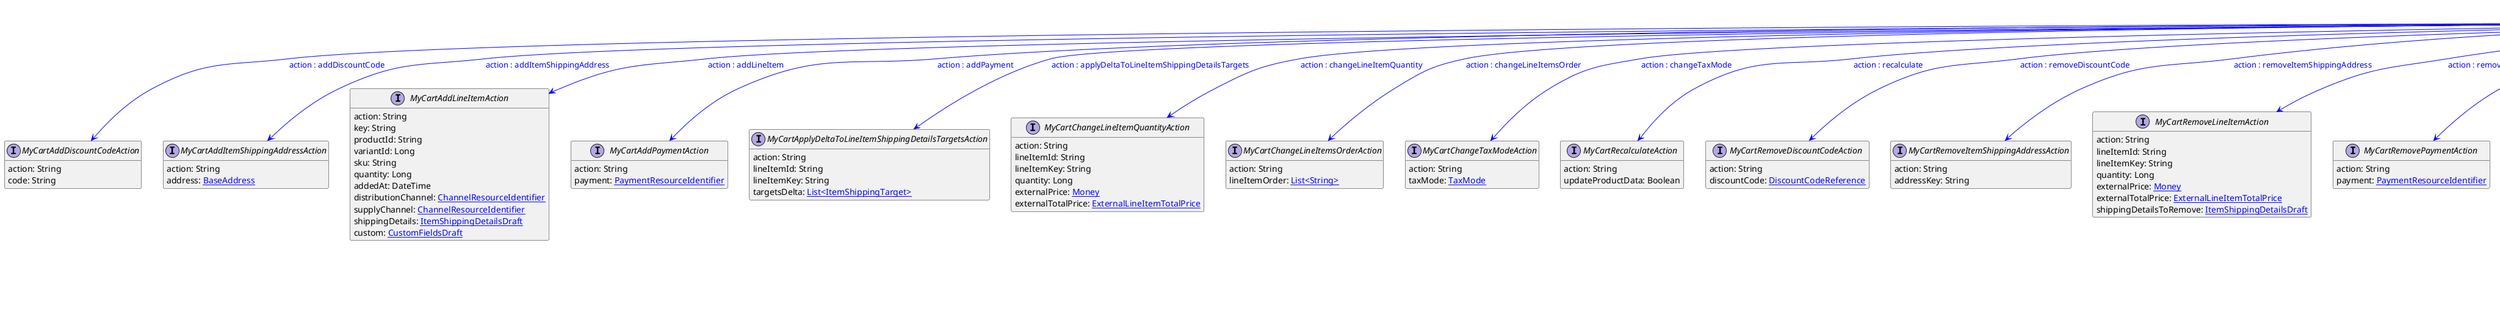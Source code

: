 @startuml

hide empty fields
hide empty methods
legend
|= |= line |
|<back:black>   </back>| inheritance |
|<back:green>   </back>| property reference |
|<back:blue>   </back>| discriminated class |
endlegend
interface MyCartUpdateAction [[MyCartUpdateAction.svg]]  {
    action: String
}


interface MyCartAddDiscountCodeAction [[MyCartAddDiscountCodeAction.svg]]  {
    action: String
    code: String
}
interface MyCartAddItemShippingAddressAction [[MyCartAddItemShippingAddressAction.svg]]  {
    action: String
    address: [[BaseAddress.svg BaseAddress]]
}
interface MyCartAddLineItemAction [[MyCartAddLineItemAction.svg]]  {
    action: String
    key: String
    productId: String
    variantId: Long
    sku: String
    quantity: Long
    addedAt: DateTime
    distributionChannel: [[ChannelResourceIdentifier.svg ChannelResourceIdentifier]]
    supplyChannel: [[ChannelResourceIdentifier.svg ChannelResourceIdentifier]]
    shippingDetails: [[ItemShippingDetailsDraft.svg ItemShippingDetailsDraft]]
    custom: [[CustomFieldsDraft.svg CustomFieldsDraft]]
}
interface MyCartAddPaymentAction [[MyCartAddPaymentAction.svg]]  {
    action: String
    payment: [[PaymentResourceIdentifier.svg PaymentResourceIdentifier]]
}
interface MyCartApplyDeltaToLineItemShippingDetailsTargetsAction [[MyCartApplyDeltaToLineItemShippingDetailsTargetsAction.svg]]  {
    action: String
    lineItemId: String
    lineItemKey: String
    targetsDelta: [[ItemShippingTarget.svg List<ItemShippingTarget>]]
}
interface MyCartChangeLineItemQuantityAction [[MyCartChangeLineItemQuantityAction.svg]]  {
    action: String
    lineItemId: String
    lineItemKey: String
    quantity: Long
    externalPrice: [[Money.svg Money]]
    externalTotalPrice: [[ExternalLineItemTotalPrice.svg ExternalLineItemTotalPrice]]
}
interface MyCartChangeLineItemsOrderAction [[MyCartChangeLineItemsOrderAction.svg]]  {
    action: String
    lineItemOrder: [[String.svg List<String>]]
}
interface MyCartChangeTaxModeAction [[MyCartChangeTaxModeAction.svg]]  {
    action: String
    taxMode: [[TaxMode.svg TaxMode]]
}
interface MyCartRecalculateAction [[MyCartRecalculateAction.svg]]  {
    action: String
    updateProductData: Boolean
}
interface MyCartRemoveDiscountCodeAction [[MyCartRemoveDiscountCodeAction.svg]]  {
    action: String
    discountCode: [[DiscountCodeReference.svg DiscountCodeReference]]
}
interface MyCartRemoveItemShippingAddressAction [[MyCartRemoveItemShippingAddressAction.svg]]  {
    action: String
    addressKey: String
}
interface MyCartRemoveLineItemAction [[MyCartRemoveLineItemAction.svg]]  {
    action: String
    lineItemId: String
    lineItemKey: String
    quantity: Long
    externalPrice: [[Money.svg Money]]
    externalTotalPrice: [[ExternalLineItemTotalPrice.svg ExternalLineItemTotalPrice]]
    shippingDetailsToRemove: [[ItemShippingDetailsDraft.svg ItemShippingDetailsDraft]]
}
interface MyCartRemovePaymentAction [[MyCartRemovePaymentAction.svg]]  {
    action: String
    payment: [[PaymentResourceIdentifier.svg PaymentResourceIdentifier]]
}
interface MyCartSetBillingAddressAction [[MyCartSetBillingAddressAction.svg]]  {
    action: String
    address: [[BaseAddress.svg BaseAddress]]
}
interface MyCartSetBusinessUnitAction [[MyCartSetBusinessUnitAction.svg]]  {
    action: String
    businessUnit: [[BusinessUnitResourceIdentifier.svg BusinessUnitResourceIdentifier]]
}
interface MyCartSetCountryAction [[MyCartSetCountryAction.svg]]  {
    action: String
    country: String
}
interface MyCartSetCustomFieldAction [[MyCartSetCustomFieldAction.svg]]  {
    action: String
    name: String
    value: [[Object.svg Object]]
}
interface MyCartSetCustomTypeAction [[MyCartSetCustomTypeAction.svg]]  {
    action: String
    type: [[TypeResourceIdentifier.svg TypeResourceIdentifier]]
    fields: [[FieldContainer.svg FieldContainer]]
}
interface MyCartSetCustomerEmailAction [[MyCartSetCustomerEmailAction.svg]]  {
    action: String
    email: String
}
interface MyCartSetDeleteDaysAfterLastModificationAction [[MyCartSetDeleteDaysAfterLastModificationAction.svg]]  {
    action: String
    deleteDaysAfterLastModification: Integer
}
interface MyCartSetLineItemCustomFieldAction [[MyCartSetLineItemCustomFieldAction.svg]]  {
    action: String
    lineItemId: String
    lineItemKey: String
    name: String
    value: [[Object.svg Object]]
}
interface MyCartSetLineItemCustomTypeAction [[MyCartSetLineItemCustomTypeAction.svg]]  {
    action: String
    lineItemId: String
    lineItemKey: String
    type: [[TypeResourceIdentifier.svg TypeResourceIdentifier]]
    fields: [[FieldContainer.svg FieldContainer]]
}
interface MyCartSetLineItemDistributionChannelAction [[MyCartSetLineItemDistributionChannelAction.svg]]  {
    action: String
    lineItemId: String
    lineItemKey: String
    distributionChannel: [[ChannelResourceIdentifier.svg ChannelResourceIdentifier]]
}
interface MyCartSetLineItemShippingDetailsAction [[MyCartSetLineItemShippingDetailsAction.svg]]  {
    action: String
    lineItemId: String
    lineItemKey: String
    shippingDetails: [[ItemShippingDetailsDraft.svg ItemShippingDetailsDraft]]
}
interface MyCartSetLineItemSupplyChannelAction [[MyCartSetLineItemSupplyChannelAction.svg]]  {
    action: String
    lineItemId: String
    lineItemKey: String
    supplyChannel: [[ChannelResourceIdentifier.svg ChannelResourceIdentifier]]
}
interface MyCartSetLocaleAction [[MyCartSetLocaleAction.svg]]  {
    action: String
    locale: String
}
interface MyCartSetShippingAddressAction [[MyCartSetShippingAddressAction.svg]]  {
    action: String
    address: [[BaseAddress.svg BaseAddress]]
}
interface MyCartSetShippingMethodAction [[MyCartSetShippingMethodAction.svg]]  {
    action: String
    shippingMethod: [[ShippingMethodResourceIdentifier.svg ShippingMethodResourceIdentifier]]
    externalTaxRate: [[ExternalTaxRateDraft.svg ExternalTaxRateDraft]]
}
interface MyCartUpdateItemShippingAddressAction [[MyCartUpdateItemShippingAddressAction.svg]]  {
    action: String
    address: [[BaseAddress.svg BaseAddress]]
}
interface MyCartUpdate [[MyCartUpdate.svg]]  {
    version: Long
    actions: [[MyCartUpdateAction.svg List<MyCartUpdateAction>]]
}
MyCartUpdateAction --> MyCartAddDiscountCodeAction #blue;text:blue : "action : addDiscountCode"
MyCartUpdateAction --> MyCartAddItemShippingAddressAction #blue;text:blue : "action : addItemShippingAddress"
MyCartUpdateAction --> MyCartAddLineItemAction #blue;text:blue : "action : addLineItem"
MyCartUpdateAction --> MyCartAddPaymentAction #blue;text:blue : "action : addPayment"
MyCartUpdateAction --> MyCartApplyDeltaToLineItemShippingDetailsTargetsAction #blue;text:blue : "action : applyDeltaToLineItemShippingDetailsTargets"
MyCartUpdateAction --> MyCartChangeLineItemQuantityAction #blue;text:blue : "action : changeLineItemQuantity"
MyCartUpdateAction --> MyCartChangeLineItemsOrderAction #blue;text:blue : "action : changeLineItemsOrder"
MyCartUpdateAction --> MyCartChangeTaxModeAction #blue;text:blue : "action : changeTaxMode"
MyCartUpdateAction --> MyCartRecalculateAction #blue;text:blue : "action : recalculate"
MyCartUpdateAction --> MyCartRemoveDiscountCodeAction #blue;text:blue : "action : removeDiscountCode"
MyCartUpdateAction --> MyCartRemoveItemShippingAddressAction #blue;text:blue : "action : removeItemShippingAddress"
MyCartUpdateAction --> MyCartRemoveLineItemAction #blue;text:blue : "action : removeLineItem"
MyCartUpdateAction --> MyCartRemovePaymentAction #blue;text:blue : "action : removePayment"
MyCartUpdateAction --> MyCartSetBillingAddressAction #blue;text:blue : "action : setBillingAddress"
MyCartUpdateAction --> MyCartSetBusinessUnitAction #blue;text:blue : "action : setBusinessUnit"
MyCartUpdateAction --> MyCartSetCountryAction #blue;text:blue : "action : setCountry"
MyCartUpdateAction --> MyCartSetCustomFieldAction #blue;text:blue : "action : setCustomField"
MyCartUpdateAction --> MyCartSetCustomTypeAction #blue;text:blue : "action : setCustomType"
MyCartUpdateAction --> MyCartSetCustomerEmailAction #blue;text:blue : "action : setCustomerEmail"
MyCartUpdateAction --> MyCartSetDeleteDaysAfterLastModificationAction #blue;text:blue : "action : setDeleteDaysAfterLastModification"
MyCartUpdateAction --> MyCartSetLineItemCustomFieldAction #blue;text:blue : "action : setLineItemCustomField"
MyCartUpdateAction --> MyCartSetLineItemCustomTypeAction #blue;text:blue : "action : setLineItemCustomType"
MyCartUpdateAction --> MyCartSetLineItemDistributionChannelAction #blue;text:blue : "action : setLineItemDistributionChannel"
MyCartUpdateAction --> MyCartSetLineItemShippingDetailsAction #blue;text:blue : "action : setLineItemShippingDetails"
MyCartUpdateAction --> MyCartSetLineItemSupplyChannelAction #blue;text:blue : "action : setLineItemSupplyChannel"
MyCartUpdateAction --> MyCartSetLocaleAction #blue;text:blue : "action : setLocale"
MyCartUpdateAction --> MyCartSetShippingAddressAction #blue;text:blue : "action : setShippingAddress"
MyCartUpdateAction --> MyCartSetShippingMethodAction #blue;text:blue : "action : setShippingMethod"
MyCartUpdateAction --> MyCartUpdateItemShippingAddressAction #blue;text:blue : "action : updateItemShippingAddress"
MyCartUpdateAction --> MyCartUpdate #green;text:green : "actions"
@enduml
